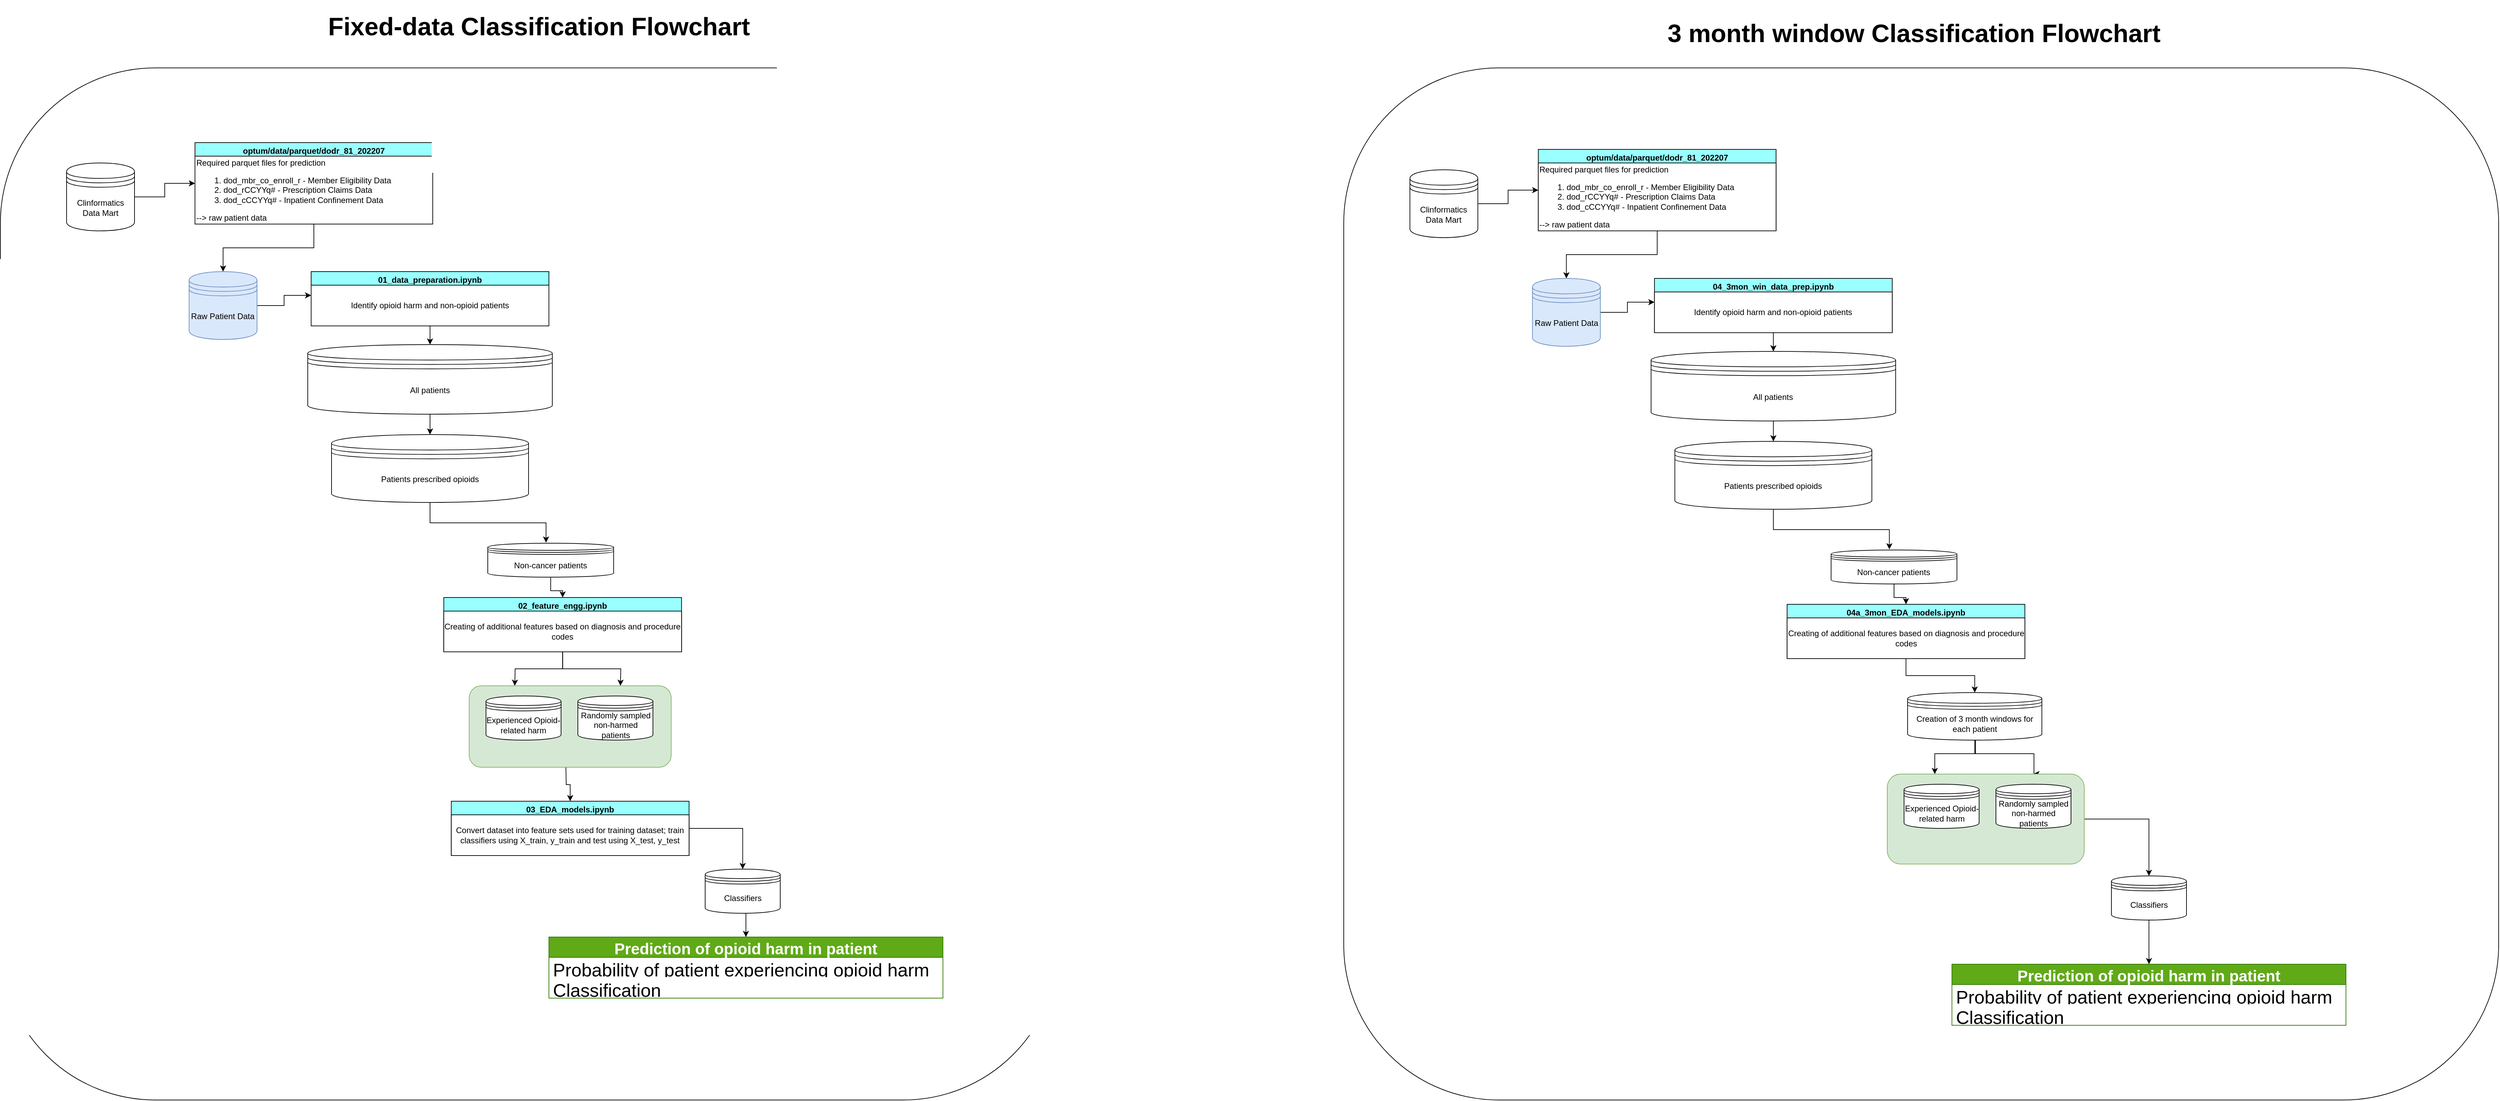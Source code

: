 <mxfile version="21.2.3" type="device">
  <diagram id="AnNUeQn3ejxd8bbiGDiY" name="Page-1">
    <mxGraphModel dx="4776" dy="3404" grid="1" gridSize="10" guides="1" tooltips="1" connect="1" arrows="1" fold="1" page="1" pageScale="1" pageWidth="850" pageHeight="1100" math="0" shadow="0">
      <root>
        <mxCell id="0" />
        <mxCell id="1" parent="0" />
        <mxCell id="0XK3O6sGw86omZDmne3I-23" value="" style="rounded=1;whiteSpace=wrap;html=1;fillColor=#FFFFFF;" vertex="1" parent="1">
          <mxGeometry x="482.62" y="-790" width="1557.38" height="1520" as="geometry" />
        </mxCell>
        <mxCell id="0XK3O6sGw86omZDmne3I-14" value="" style="edgeStyle=orthogonalEdgeStyle;rounded=0;orthogonalLoop=1;jettySize=auto;html=1;entryX=0.5;entryY=0;entryDx=0;entryDy=0;exitX=0.5;exitY=1;exitDx=0;exitDy=0;" edge="1" parent="1" target="Z6KCmjoV0Uym_3jfLjyj-153">
          <mxGeometry relative="1" as="geometry">
            <mxPoint x="1315" y="240" as="sourcePoint" />
          </mxGeometry>
        </mxCell>
        <mxCell id="Z6KCmjoV0Uym_3jfLjyj-136" style="edgeStyle=orthogonalEdgeStyle;rounded=0;orthogonalLoop=1;jettySize=auto;html=1;exitX=1;exitY=0.5;exitDx=0;exitDy=0;entryX=0;entryY=0.5;entryDx=0;entryDy=0;" parent="1" source="Z6KCmjoV0Uym_3jfLjyj-125" target="Z6KCmjoV0Uym_3jfLjyj-134" edge="1">
          <mxGeometry relative="1" as="geometry" />
        </mxCell>
        <mxCell id="Z6KCmjoV0Uym_3jfLjyj-125" value="Clinformatics Data Mart" style="shape=datastore;whiteSpace=wrap;html=1;" parent="1" vertex="1">
          <mxGeometry x="580.0" y="-650" width="100" height="100" as="geometry" />
        </mxCell>
        <mxCell id="Z6KCmjoV0Uym_3jfLjyj-132" value="" style="endArrow=none;html=1;rounded=0;" parent="1" edge="1">
          <mxGeometry width="50" height="50" relative="1" as="geometry">
            <mxPoint x="945.0" y="-640" as="sourcePoint" />
            <mxPoint x="945.0" y="-640" as="targetPoint" />
            <Array as="points" />
          </mxGeometry>
        </mxCell>
        <mxCell id="Z6KCmjoV0Uym_3jfLjyj-133" value="" style="endArrow=classic;html=1;rounded=0;exitDx=0;exitDy=0;startArrow=none;" parent="1" edge="1">
          <mxGeometry width="50" height="50" relative="1" as="geometry">
            <mxPoint x="945.0" y="-600" as="sourcePoint" />
            <mxPoint x="945.0" y="-600" as="targetPoint" />
          </mxGeometry>
        </mxCell>
        <mxCell id="Z6KCmjoV0Uym_3jfLjyj-134" value="optum/data/parquet/dodr_81_202207" style="swimlane;fillColor=#99FFFF;" parent="1" vertex="1">
          <mxGeometry x="769" y="-680" width="350" height="120" as="geometry">
            <mxRectangle x="770" y="-680" width="140" height="30" as="alternateBounds" />
          </mxGeometry>
        </mxCell>
        <mxCell id="Z6KCmjoV0Uym_3jfLjyj-135" value="Required parquet files for prediction&amp;nbsp;&lt;br&gt;&lt;ol&gt;&lt;li&gt;dod_mbr_co_enroll_r -&amp;nbsp;Member Eligibility Data&lt;br&gt;&lt;/li&gt;&lt;li&gt;dod_rCCYYq#&amp;nbsp;-&amp;nbsp;Prescription Claims Data&lt;/li&gt;&lt;li&gt;dod_cCCYYq# - Inpatient Confinement Data&lt;/li&gt;&lt;/ol&gt;&lt;div&gt;--&amp;gt; raw patient data&lt;/div&gt;" style="rounded=0;whiteSpace=wrap;html=1;align=left;" parent="Z6KCmjoV0Uym_3jfLjyj-134" vertex="1">
          <mxGeometry y="20" width="350" height="100" as="geometry" />
        </mxCell>
        <mxCell id="Z6KCmjoV0Uym_3jfLjyj-156" style="edgeStyle=orthogonalEdgeStyle;rounded=0;orthogonalLoop=1;jettySize=auto;html=1;entryX=0;entryY=0.25;entryDx=0;entryDy=0;" parent="1" source="Z6KCmjoV0Uym_3jfLjyj-141" target="Z6KCmjoV0Uym_3jfLjyj-144" edge="1">
          <mxGeometry relative="1" as="geometry" />
        </mxCell>
        <mxCell id="Z6KCmjoV0Uym_3jfLjyj-141" value="Raw Patient Data" style="shape=datastore;whiteSpace=wrap;html=1;fillColor=#dae8fc;strokeColor=#6c8ebf;" parent="1" vertex="1">
          <mxGeometry x="760.35" y="-490" width="100" height="100" as="geometry" />
        </mxCell>
        <mxCell id="Z6KCmjoV0Uym_3jfLjyj-142" style="edgeStyle=orthogonalEdgeStyle;rounded=0;orthogonalLoop=1;jettySize=auto;html=1;entryX=0.5;entryY=0;entryDx=0;entryDy=0;" parent="1" source="Z6KCmjoV0Uym_3jfLjyj-135" target="Z6KCmjoV0Uym_3jfLjyj-141" edge="1">
          <mxGeometry relative="1" as="geometry" />
        </mxCell>
        <mxCell id="Z6KCmjoV0Uym_3jfLjyj-143" value="01_data_preparation.ipynb" style="swimlane;fillColor=#99FFFF;" parent="1" vertex="1">
          <mxGeometry x="940" y="-490" width="350.0" height="80" as="geometry" />
        </mxCell>
        <mxCell id="Z6KCmjoV0Uym_3jfLjyj-144" value="Identify opioid harm and non-opioid patients" style="rounded=0;whiteSpace=wrap;html=1;" parent="Z6KCmjoV0Uym_3jfLjyj-143" vertex="1">
          <mxGeometry y="20" width="350" height="60" as="geometry" />
        </mxCell>
        <mxCell id="0XK3O6sGw86omZDmne3I-16" style="edgeStyle=orthogonalEdgeStyle;rounded=0;orthogonalLoop=1;jettySize=auto;html=1;" edge="1" parent="1" source="Z6KCmjoV0Uym_3jfLjyj-153" target="0XK3O6sGw86omZDmne3I-15">
          <mxGeometry relative="1" as="geometry" />
        </mxCell>
        <mxCell id="Z6KCmjoV0Uym_3jfLjyj-153" value="03_EDA_models.ipynb" style="swimlane;fillColor=#99FFFF;" parent="1" vertex="1">
          <mxGeometry x="1146.31" y="290" width="350" height="80" as="geometry" />
        </mxCell>
        <mxCell id="Z6KCmjoV0Uym_3jfLjyj-154" value="Convert dataset into feature sets used for training dataset; train classifiers using X_train, y_train and test using X_test, y_test" style="rounded=0;whiteSpace=wrap;html=1;" parent="Z6KCmjoV0Uym_3jfLjyj-153" vertex="1">
          <mxGeometry y="20" width="350" height="60" as="geometry" />
        </mxCell>
        <mxCell id="0XK3O6sGw86omZDmne3I-4" style="edgeStyle=orthogonalEdgeStyle;rounded=0;orthogonalLoop=1;jettySize=auto;html=1;entryX=0.463;entryY=-0.018;entryDx=0;entryDy=0;entryPerimeter=0;" edge="1" parent="1" source="Z6KCmjoV0Uym_3jfLjyj-161" target="Z6KCmjoV0Uym_3jfLjyj-167">
          <mxGeometry relative="1" as="geometry" />
        </mxCell>
        <mxCell id="Z6KCmjoV0Uym_3jfLjyj-161" value="Patients prescribed opioids" style="shape=datastore;whiteSpace=wrap;html=1;" parent="1" vertex="1">
          <mxGeometry x="970" y="-250" width="290" height="100" as="geometry" />
        </mxCell>
        <mxCell id="Z6KCmjoV0Uym_3jfLjyj-169" style="edgeStyle=orthogonalEdgeStyle;rounded=0;orthogonalLoop=1;jettySize=auto;html=1;" parent="1" source="Z6KCmjoV0Uym_3jfLjyj-162" target="Z6KCmjoV0Uym_3jfLjyj-161" edge="1">
          <mxGeometry relative="1" as="geometry" />
        </mxCell>
        <mxCell id="Z6KCmjoV0Uym_3jfLjyj-162" value="All patients" style="shape=datastore;whiteSpace=wrap;html=1;" parent="1" vertex="1">
          <mxGeometry x="935" y="-382.5" width="360" height="102.5" as="geometry" />
        </mxCell>
        <mxCell id="0XK3O6sGw86omZDmne3I-5" value="" style="edgeStyle=orthogonalEdgeStyle;rounded=0;orthogonalLoop=1;jettySize=auto;html=1;entryX=0.5;entryY=0;entryDx=0;entryDy=0;" edge="1" parent="1" source="Z6KCmjoV0Uym_3jfLjyj-167" target="0XK3O6sGw86omZDmne3I-1">
          <mxGeometry relative="1" as="geometry" />
        </mxCell>
        <mxCell id="Z6KCmjoV0Uym_3jfLjyj-167" value="Non-cancer patients" style="shape=datastore;whiteSpace=wrap;html=1;" parent="1" vertex="1">
          <mxGeometry x="1200" y="-90" width="185.24" height="50" as="geometry" />
        </mxCell>
        <mxCell id="Z6KCmjoV0Uym_3jfLjyj-168" style="edgeStyle=orthogonalEdgeStyle;rounded=0;orthogonalLoop=1;jettySize=auto;html=1;" parent="1" source="Z6KCmjoV0Uym_3jfLjyj-144" target="Z6KCmjoV0Uym_3jfLjyj-162" edge="1">
          <mxGeometry relative="1" as="geometry" />
        </mxCell>
        <mxCell id="0XK3O6sGw86omZDmne3I-21" style="edgeStyle=orthogonalEdgeStyle;rounded=0;orthogonalLoop=1;jettySize=auto;html=1;" edge="1" parent="1" source="Z6KCmjoV0Uym_3jfLjyj-196">
          <mxGeometry relative="1" as="geometry">
            <mxPoint x="1580" y="490" as="targetPoint" />
            <Array as="points">
              <mxPoint x="1580" y="450" />
              <mxPoint x="1580" y="450" />
            </Array>
          </mxGeometry>
        </mxCell>
        <mxCell id="Z6KCmjoV0Uym_3jfLjyj-196" value="Prediction of opioid harm in patient" style="swimlane;fontStyle=1;childLayout=stackLayout;horizontal=1;startSize=30;horizontalStack=0;resizeParent=1;resizeParentMax=0;resizeLast=0;collapsible=1;marginBottom=0;fontSize=23;fillColor=#60a917;strokeColor=#2D7600;fontColor=#ffffff;" parent="1" vertex="1">
          <mxGeometry x="1290" y="490" width="580" height="90" as="geometry">
            <mxRectangle x="-40" y="190" width="50" height="40" as="alternateBounds" />
          </mxGeometry>
        </mxCell>
        <mxCell id="Z6KCmjoV0Uym_3jfLjyj-199" value="Probability of patient experiencing opioid harm" style="text;strokeColor=none;fillColor=none;align=left;verticalAlign=middle;spacingLeft=4;spacingRight=4;overflow=hidden;points=[[0,0.5],[1,0.5]];portConstraint=eastwest;rotatable=0;fontSize=27;" parent="Z6KCmjoV0Uym_3jfLjyj-196" vertex="1">
          <mxGeometry y="30" width="580" height="30" as="geometry" />
        </mxCell>
        <mxCell id="Z6KCmjoV0Uym_3jfLjyj-197" value="Classification" style="text;strokeColor=none;fillColor=none;align=left;verticalAlign=middle;spacingLeft=4;spacingRight=4;overflow=hidden;points=[[0,0.5],[1,0.5]];portConstraint=eastwest;rotatable=0;fontSize=27;" parent="Z6KCmjoV0Uym_3jfLjyj-196" vertex="1">
          <mxGeometry y="60" width="580" height="30" as="geometry" />
        </mxCell>
        <mxCell id="0XK3O6sGw86omZDmne3I-1" value="02_feature_engg.ipynb" style="swimlane;fillColor=#99FFFF;" vertex="1" parent="1">
          <mxGeometry x="1135.24" y="-10" width="350.0" height="80" as="geometry" />
        </mxCell>
        <mxCell id="0XK3O6sGw86omZDmne3I-2" value="Creating of additional features based on diagnosis and procedure codes" style="rounded=0;whiteSpace=wrap;html=1;" vertex="1" parent="0XK3O6sGw86omZDmne3I-1">
          <mxGeometry y="20" width="350" height="60" as="geometry" />
        </mxCell>
        <mxCell id="0XK3O6sGw86omZDmne3I-8" value="" style="edgeStyle=orthogonalEdgeStyle;rounded=0;orthogonalLoop=1;jettySize=auto;html=1;" edge="1" parent="1" source="0XK3O6sGw86omZDmne3I-2">
          <mxGeometry relative="1" as="geometry">
            <mxPoint x="1239.762" y="120" as="targetPoint" />
          </mxGeometry>
        </mxCell>
        <mxCell id="0XK3O6sGw86omZDmne3I-10" style="edgeStyle=orthogonalEdgeStyle;rounded=0;orthogonalLoop=1;jettySize=auto;html=1;" edge="1" parent="1" source="0XK3O6sGw86omZDmne3I-2">
          <mxGeometry relative="1" as="geometry">
            <mxPoint x="1395.286" y="120" as="targetPoint" />
          </mxGeometry>
        </mxCell>
        <mxCell id="0XK3O6sGw86omZDmne3I-15" value="Classifiers" style="shape=datastore;whiteSpace=wrap;html=1;" vertex="1" parent="1">
          <mxGeometry x="1520" y="390" width="110.5" height="65" as="geometry" />
        </mxCell>
        <mxCell id="0XK3O6sGw86omZDmne3I-35" value="" style="group" vertex="1" connectable="0" parent="1">
          <mxGeometry x="1172.62" y="120" width="297.38" height="120" as="geometry" />
        </mxCell>
        <mxCell id="0XK3O6sGw86omZDmne3I-32" value="" style="rounded=1;whiteSpace=wrap;html=1;fillColor=#d5e8d4;strokeColor=#82b366;movable=1;resizable=1;rotatable=1;deletable=1;editable=1;locked=0;connectable=1;" vertex="1" parent="0XK3O6sGw86omZDmne3I-35">
          <mxGeometry width="297.38" height="120" as="geometry" />
        </mxCell>
        <mxCell id="0XK3O6sGw86omZDmne3I-33" value="Experienced Opioid-related harm" style="shape=datastore;whiteSpace=wrap;html=1;movable=0;resizable=0;rotatable=0;deletable=0;editable=0;locked=1;connectable=0;" vertex="1" parent="0XK3O6sGw86omZDmne3I-35">
          <mxGeometry x="24.75" y="15" width="110.5" height="65" as="geometry" />
        </mxCell>
        <mxCell id="0XK3O6sGw86omZDmne3I-34" value="Randomly sampled non-harmed patients" style="shape=datastore;whiteSpace=wrap;html=1;movable=0;resizable=0;rotatable=0;deletable=0;editable=0;locked=1;connectable=0;" vertex="1" parent="0XK3O6sGw86omZDmne3I-35">
          <mxGeometry x="160" y="15" width="110.5" height="65" as="geometry" />
        </mxCell>
        <mxCell id="0XK3O6sGw86omZDmne3I-36" value="&lt;span style=&quot;font-size: 37px;&quot;&gt;Fixed-data Classification Flowchart&lt;/span&gt;" style="text;strokeColor=none;fillColor=none;html=1;fontSize=24;fontStyle=1;verticalAlign=middle;align=center;" vertex="1" parent="1">
          <mxGeometry x="955" y="-890" width="640" height="80" as="geometry" />
        </mxCell>
        <mxCell id="0XK3O6sGw86omZDmne3I-37" value="" style="rounded=1;whiteSpace=wrap;html=1;fillColor=#FFFFFF;" vertex="1" parent="1">
          <mxGeometry x="2460" y="-790" width="1700" height="1520" as="geometry" />
        </mxCell>
        <mxCell id="0XK3O6sGw86omZDmne3I-39" style="edgeStyle=orthogonalEdgeStyle;rounded=0;orthogonalLoop=1;jettySize=auto;html=1;exitX=1;exitY=0.5;exitDx=0;exitDy=0;entryX=0;entryY=0.5;entryDx=0;entryDy=0;" edge="1" parent="1" source="0XK3O6sGw86omZDmne3I-40" target="0XK3O6sGw86omZDmne3I-43">
          <mxGeometry relative="1" as="geometry" />
        </mxCell>
        <mxCell id="0XK3O6sGw86omZDmne3I-40" value="Clinformatics Data Mart" style="shape=datastore;whiteSpace=wrap;html=1;" vertex="1" parent="1">
          <mxGeometry x="2557.38" y="-640" width="100" height="100" as="geometry" />
        </mxCell>
        <mxCell id="0XK3O6sGw86omZDmne3I-41" value="" style="endArrow=none;html=1;rounded=0;" edge="1" parent="1">
          <mxGeometry width="50" height="50" relative="1" as="geometry">
            <mxPoint x="2922.38" y="-630" as="sourcePoint" />
            <mxPoint x="2922.38" y="-630" as="targetPoint" />
            <Array as="points" />
          </mxGeometry>
        </mxCell>
        <mxCell id="0XK3O6sGw86omZDmne3I-42" value="" style="endArrow=classic;html=1;rounded=0;exitDx=0;exitDy=0;startArrow=none;" edge="1" parent="1">
          <mxGeometry width="50" height="50" relative="1" as="geometry">
            <mxPoint x="2922.38" y="-590" as="sourcePoint" />
            <mxPoint x="2922.38" y="-590" as="targetPoint" />
          </mxGeometry>
        </mxCell>
        <mxCell id="0XK3O6sGw86omZDmne3I-43" value="optum/data/parquet/dodr_81_202207" style="swimlane;fillColor=#99FFFF;" vertex="1" parent="1">
          <mxGeometry x="2746.38" y="-670" width="350" height="120" as="geometry">
            <mxRectangle x="770" y="-680" width="140" height="30" as="alternateBounds" />
          </mxGeometry>
        </mxCell>
        <mxCell id="0XK3O6sGw86omZDmne3I-44" value="Required parquet files for prediction&amp;nbsp;&lt;br&gt;&lt;ol&gt;&lt;li&gt;dod_mbr_co_enroll_r -&amp;nbsp;Member Eligibility Data&lt;br&gt;&lt;/li&gt;&lt;li&gt;dod_rCCYYq#&amp;nbsp;-&amp;nbsp;Prescription Claims Data&lt;/li&gt;&lt;li&gt;dod_cCCYYq# - Inpatient Confinement Data&lt;/li&gt;&lt;/ol&gt;&lt;div&gt;--&amp;gt; raw patient data&lt;/div&gt;" style="rounded=0;whiteSpace=wrap;html=1;align=left;" vertex="1" parent="0XK3O6sGw86omZDmne3I-43">
          <mxGeometry y="20" width="350" height="100" as="geometry" />
        </mxCell>
        <mxCell id="0XK3O6sGw86omZDmne3I-45" style="edgeStyle=orthogonalEdgeStyle;rounded=0;orthogonalLoop=1;jettySize=auto;html=1;entryX=0;entryY=0.25;entryDx=0;entryDy=0;" edge="1" parent="1" source="0XK3O6sGw86omZDmne3I-46" target="0XK3O6sGw86omZDmne3I-49">
          <mxGeometry relative="1" as="geometry" />
        </mxCell>
        <mxCell id="0XK3O6sGw86omZDmne3I-46" value="Raw Patient Data" style="shape=datastore;whiteSpace=wrap;html=1;fillColor=#dae8fc;strokeColor=#6c8ebf;" vertex="1" parent="1">
          <mxGeometry x="2737.73" y="-480" width="100" height="100" as="geometry" />
        </mxCell>
        <mxCell id="0XK3O6sGw86omZDmne3I-47" style="edgeStyle=orthogonalEdgeStyle;rounded=0;orthogonalLoop=1;jettySize=auto;html=1;entryX=0.5;entryY=0;entryDx=0;entryDy=0;" edge="1" parent="1" source="0XK3O6sGw86omZDmne3I-44" target="0XK3O6sGw86omZDmne3I-46">
          <mxGeometry relative="1" as="geometry" />
        </mxCell>
        <mxCell id="0XK3O6sGw86omZDmne3I-48" value="04_3mon_win_data_prep.ipynb" style="swimlane;fillColor=#99FFFF;" vertex="1" parent="1">
          <mxGeometry x="2917.38" y="-480" width="350.0" height="80" as="geometry" />
        </mxCell>
        <mxCell id="0XK3O6sGw86omZDmne3I-49" value="Identify opioid harm and non-opioid patients" style="rounded=0;whiteSpace=wrap;html=1;" vertex="1" parent="0XK3O6sGw86omZDmne3I-48">
          <mxGeometry y="20" width="350" height="60" as="geometry" />
        </mxCell>
        <mxCell id="0XK3O6sGw86omZDmne3I-53" style="edgeStyle=orthogonalEdgeStyle;rounded=0;orthogonalLoop=1;jettySize=auto;html=1;entryX=0.463;entryY=-0.018;entryDx=0;entryDy=0;entryPerimeter=0;" edge="1" parent="1" source="0XK3O6sGw86omZDmne3I-54" target="0XK3O6sGw86omZDmne3I-58">
          <mxGeometry relative="1" as="geometry" />
        </mxCell>
        <mxCell id="0XK3O6sGw86omZDmne3I-54" value="Patients prescribed opioids" style="shape=datastore;whiteSpace=wrap;html=1;" vertex="1" parent="1">
          <mxGeometry x="2947.38" y="-240" width="290" height="100" as="geometry" />
        </mxCell>
        <mxCell id="0XK3O6sGw86omZDmne3I-55" style="edgeStyle=orthogonalEdgeStyle;rounded=0;orthogonalLoop=1;jettySize=auto;html=1;" edge="1" parent="1" source="0XK3O6sGw86omZDmne3I-56" target="0XK3O6sGw86omZDmne3I-54">
          <mxGeometry relative="1" as="geometry" />
        </mxCell>
        <mxCell id="0XK3O6sGw86omZDmne3I-56" value="All patients" style="shape=datastore;whiteSpace=wrap;html=1;" vertex="1" parent="1">
          <mxGeometry x="2912.38" y="-372.5" width="360" height="102.5" as="geometry" />
        </mxCell>
        <mxCell id="0XK3O6sGw86omZDmne3I-57" value="" style="edgeStyle=orthogonalEdgeStyle;rounded=0;orthogonalLoop=1;jettySize=auto;html=1;entryX=0.5;entryY=0;entryDx=0;entryDy=0;" edge="1" parent="1" source="0XK3O6sGw86omZDmne3I-58" target="0XK3O6sGw86omZDmne3I-64">
          <mxGeometry relative="1" as="geometry" />
        </mxCell>
        <mxCell id="0XK3O6sGw86omZDmne3I-58" value="Non-cancer patients" style="shape=datastore;whiteSpace=wrap;html=1;" vertex="1" parent="1">
          <mxGeometry x="3177.38" y="-80" width="185.24" height="50" as="geometry" />
        </mxCell>
        <mxCell id="0XK3O6sGw86omZDmne3I-59" style="edgeStyle=orthogonalEdgeStyle;rounded=0;orthogonalLoop=1;jettySize=auto;html=1;" edge="1" parent="1" source="0XK3O6sGw86omZDmne3I-49" target="0XK3O6sGw86omZDmne3I-56">
          <mxGeometry relative="1" as="geometry" />
        </mxCell>
        <mxCell id="0XK3O6sGw86omZDmne3I-61" value="Prediction of opioid harm in patient" style="swimlane;fontStyle=1;childLayout=stackLayout;horizontal=1;startSize=30;horizontalStack=0;resizeParent=1;resizeParentMax=0;resizeLast=0;collapsible=1;marginBottom=0;fontSize=23;fillColor=#60a917;strokeColor=#2D7600;fontColor=#ffffff;" vertex="1" parent="1">
          <mxGeometry x="3355.25" y="530" width="580" height="90" as="geometry">
            <mxRectangle x="-40" y="190" width="50" height="40" as="alternateBounds" />
          </mxGeometry>
        </mxCell>
        <mxCell id="0XK3O6sGw86omZDmne3I-62" value="Probability of patient experiencing opioid harm" style="text;strokeColor=none;fillColor=none;align=left;verticalAlign=middle;spacingLeft=4;spacingRight=4;overflow=hidden;points=[[0,0.5],[1,0.5]];portConstraint=eastwest;rotatable=0;fontSize=27;" vertex="1" parent="0XK3O6sGw86omZDmne3I-61">
          <mxGeometry y="30" width="580" height="30" as="geometry" />
        </mxCell>
        <mxCell id="0XK3O6sGw86omZDmne3I-63" value="Classification" style="text;strokeColor=none;fillColor=none;align=left;verticalAlign=middle;spacingLeft=4;spacingRight=4;overflow=hidden;points=[[0,0.5],[1,0.5]];portConstraint=eastwest;rotatable=0;fontSize=27;" vertex="1" parent="0XK3O6sGw86omZDmne3I-61">
          <mxGeometry y="60" width="580" height="30" as="geometry" />
        </mxCell>
        <mxCell id="0XK3O6sGw86omZDmne3I-64" value="04a_3mon_EDA_models.ipynb" style="swimlane;fillColor=#99FFFF;" vertex="1" parent="1">
          <mxGeometry x="3112.62" width="350.0" height="80" as="geometry" />
        </mxCell>
        <mxCell id="0XK3O6sGw86omZDmne3I-65" value="Creating of additional features based on diagnosis and procedure codes" style="rounded=0;whiteSpace=wrap;html=1;" vertex="1" parent="0XK3O6sGw86omZDmne3I-64">
          <mxGeometry y="20" width="350" height="60" as="geometry" />
        </mxCell>
        <mxCell id="0XK3O6sGw86omZDmne3I-99" value="" style="edgeStyle=orthogonalEdgeStyle;rounded=0;orthogonalLoop=1;jettySize=auto;html=1;" edge="1" parent="1" source="0XK3O6sGw86omZDmne3I-68" target="0XK3O6sGw86omZDmne3I-61">
          <mxGeometry relative="1" as="geometry" />
        </mxCell>
        <mxCell id="0XK3O6sGw86omZDmne3I-68" value="Classifiers" style="shape=datastore;whiteSpace=wrap;html=1;" vertex="1" parent="1">
          <mxGeometry x="3590" y="400" width="110.5" height="65" as="geometry" />
        </mxCell>
        <mxCell id="0XK3O6sGw86omZDmne3I-73" value="&lt;span style=&quot;font-size: 37px;&quot;&gt;3 month window Classification Flowchart&lt;/span&gt;" style="text;strokeColor=none;fillColor=none;html=1;fontSize=24;fontStyle=1;verticalAlign=middle;align=center;" vertex="1" parent="1">
          <mxGeometry x="2922.5" y="-880" width="752.38" height="80" as="geometry" />
        </mxCell>
        <mxCell id="0XK3O6sGw86omZDmne3I-94" value="" style="edgeStyle=orthogonalEdgeStyle;rounded=0;orthogonalLoop=1;jettySize=auto;html=1;" edge="1" parent="1" source="0XK3O6sGw86omZDmne3I-81">
          <mxGeometry relative="1" as="geometry">
            <mxPoint x="3475" y="250" as="targetPoint" />
            <Array as="points">
              <mxPoint x="3389" y="220" />
              <mxPoint x="3476" y="220" />
              <mxPoint x="3476" y="250" />
            </Array>
          </mxGeometry>
        </mxCell>
        <mxCell id="0XK3O6sGw86omZDmne3I-81" value="Creation of 3 month windows for each patient" style="shape=datastore;whiteSpace=wrap;html=1;" vertex="1" parent="1">
          <mxGeometry x="3290" y="130" width="197.63" height="70" as="geometry" />
        </mxCell>
        <mxCell id="0XK3O6sGw86omZDmne3I-82" value="" style="edgeStyle=orthogonalEdgeStyle;rounded=0;orthogonalLoop=1;jettySize=auto;html=1;" edge="1" parent="1" source="0XK3O6sGw86omZDmne3I-65" target="0XK3O6sGw86omZDmne3I-81">
          <mxGeometry relative="1" as="geometry" />
        </mxCell>
        <mxCell id="0XK3O6sGw86omZDmne3I-97" style="edgeStyle=orthogonalEdgeStyle;rounded=0;orthogonalLoop=1;jettySize=auto;html=1;" edge="1" parent="1" source="0XK3O6sGw86omZDmne3I-87" target="0XK3O6sGw86omZDmne3I-68">
          <mxGeometry relative="1" as="geometry" />
        </mxCell>
        <mxCell id="0XK3O6sGw86omZDmne3I-87" value="" style="rounded=1;whiteSpace=wrap;html=1;fillColor=#d5e8d4;strokeColor=#82b366;" vertex="1" parent="1">
          <mxGeometry x="3260" y="250" width="290" height="132.5" as="geometry" />
        </mxCell>
        <mxCell id="0XK3O6sGw86omZDmne3I-88" value="Experienced Opioid-related harm" style="shape=datastore;whiteSpace=wrap;html=1;" vertex="1" parent="1">
          <mxGeometry x="3284.75" y="265" width="110.5" height="65" as="geometry" />
        </mxCell>
        <mxCell id="0XK3O6sGw86omZDmne3I-89" value="Randomly sampled non-harmed patients" style="shape=datastore;whiteSpace=wrap;html=1;" vertex="1" parent="1">
          <mxGeometry x="3420" y="265" width="110.5" height="65" as="geometry" />
        </mxCell>
        <mxCell id="0XK3O6sGw86omZDmne3I-96" value="" style="edgeStyle=orthogonalEdgeStyle;rounded=0;orthogonalLoop=1;jettySize=auto;html=1;" edge="1" parent="1">
          <mxGeometry relative="1" as="geometry">
            <mxPoint x="3390" y="200" as="sourcePoint" />
            <mxPoint x="3330" y="250" as="targetPoint" />
            <Array as="points">
              <mxPoint x="3390" y="220" />
              <mxPoint x="3330" y="220" />
              <mxPoint x="3330" y="250" />
            </Array>
          </mxGeometry>
        </mxCell>
      </root>
    </mxGraphModel>
  </diagram>
</mxfile>
